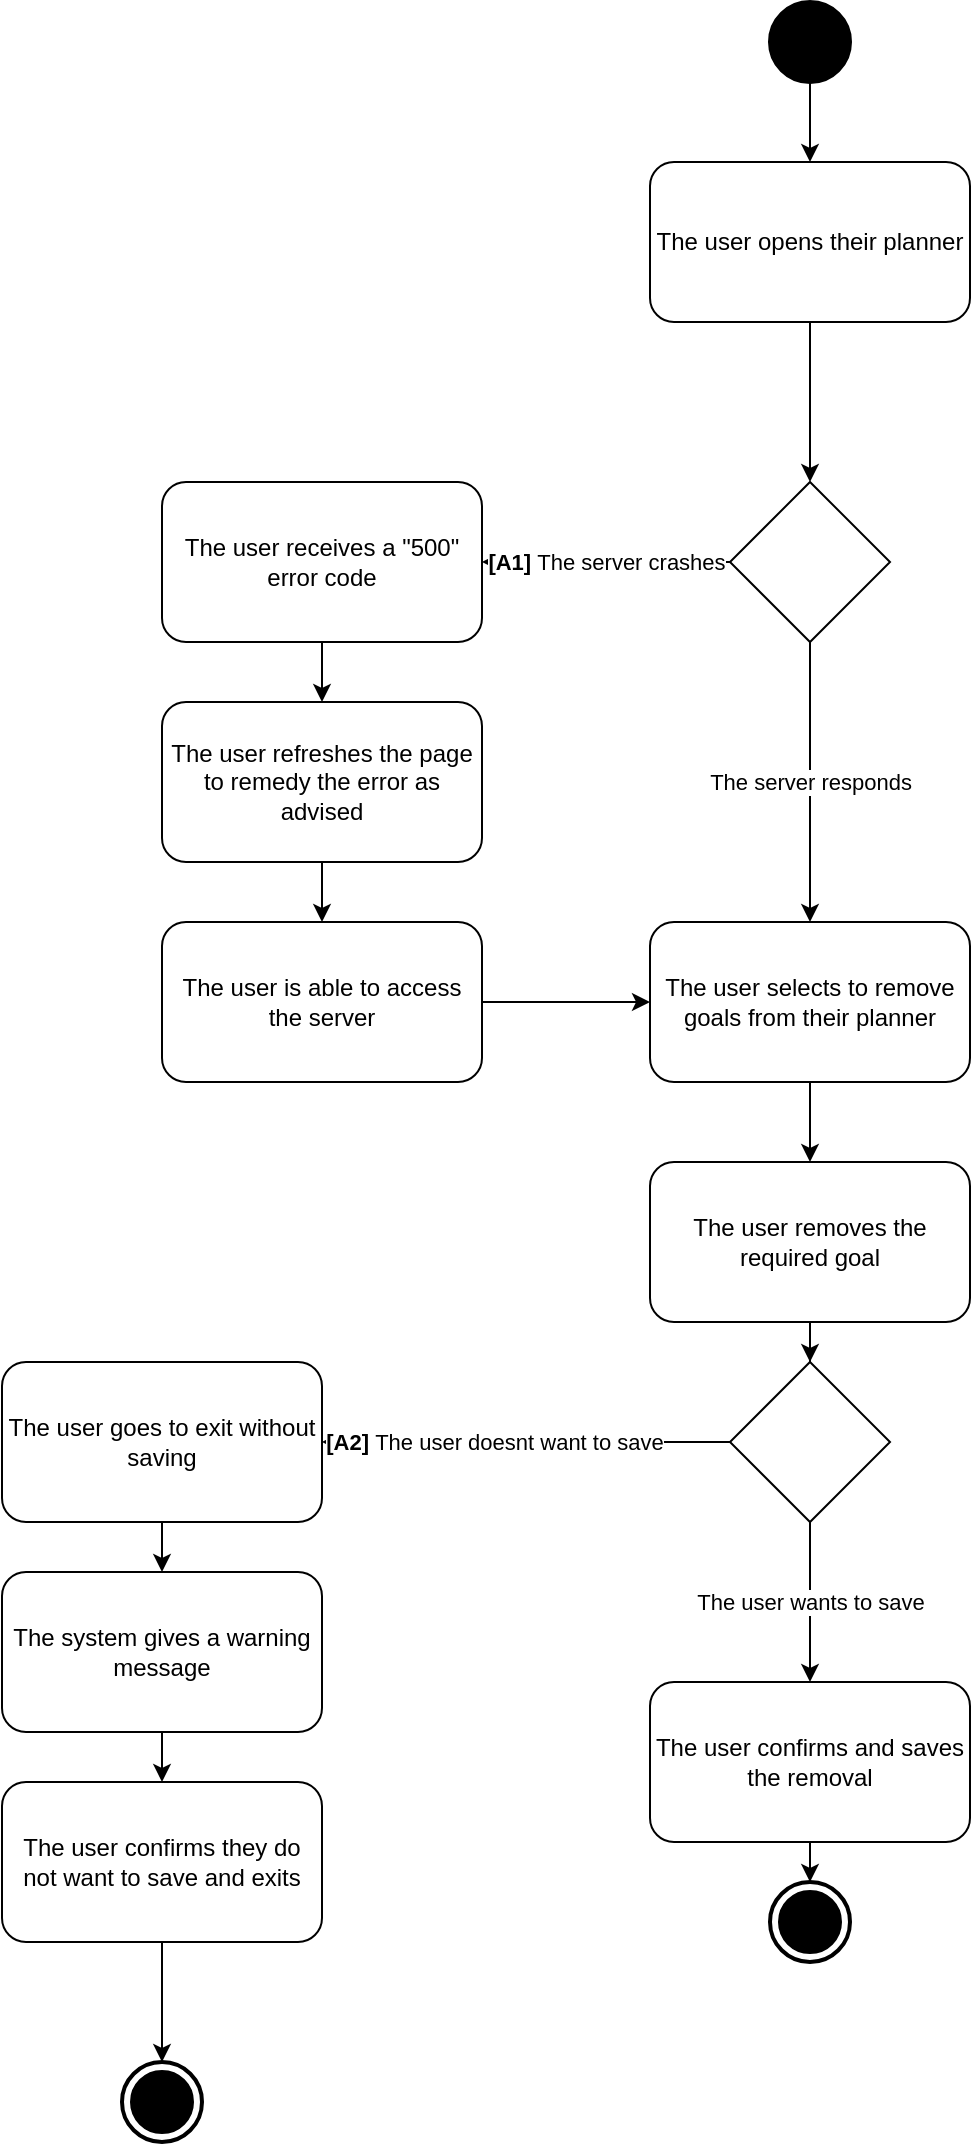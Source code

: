 <mxfile version="14.4.9" type="device"><diagram id="F0Ajgw7-FKN6UHgRrHGh" name="Page-1"><mxGraphModel dx="1422" dy="1874" grid="1" gridSize="10" guides="1" tooltips="1" connect="1" arrows="1" fold="1" page="1" pageScale="1" pageWidth="827" pageHeight="1169" math="0" shadow="0"><root><mxCell id="0"/><mxCell id="1" parent="0"/><mxCell id="IxCxUqveKYeum0EM9UGH-27" style="edgeStyle=orthogonalEdgeStyle;rounded=0;orthogonalLoop=1;jettySize=auto;html=1;entryX=0.5;entryY=0;entryDx=0;entryDy=0;" parent="1" source="IxCxUqveKYeum0EM9UGH-2" target="IxCxUqveKYeum0EM9UGH-5" edge="1"><mxGeometry relative="1" as="geometry"/></mxCell><mxCell id="IxCxUqveKYeum0EM9UGH-2" value="The user goes to exit without saving" style="shape=rect;html=1;rounded=1;whiteSpace=wrap;align=center;" parent="1" vertex="1"><mxGeometry x="10" y="400" width="160" height="80" as="geometry"/></mxCell><mxCell id="IxCxUqveKYeum0EM9UGH-20" style="edgeStyle=orthogonalEdgeStyle;rounded=0;orthogonalLoop=1;jettySize=auto;html=1;entryX=0.5;entryY=0;entryDx=0;entryDy=0;" parent="1" source="IxCxUqveKYeum0EM9UGH-3" target="IxCxUqveKYeum0EM9UGH-4" edge="1"><mxGeometry relative="1" as="geometry"/></mxCell><mxCell id="IxCxUqveKYeum0EM9UGH-3" value="The user receives a &quot;500&quot; error code" style="shape=rect;html=1;rounded=1;whiteSpace=wrap;align=center;" parent="1" vertex="1"><mxGeometry x="90" y="-40" width="160" height="80" as="geometry"/></mxCell><mxCell id="IxCxUqveKYeum0EM9UGH-21" style="edgeStyle=orthogonalEdgeStyle;rounded=0;orthogonalLoop=1;jettySize=auto;html=1;entryX=0.5;entryY=0;entryDx=0;entryDy=0;" parent="1" source="IxCxUqveKYeum0EM9UGH-4" target="IxCxUqveKYeum0EM9UGH-7" edge="1"><mxGeometry relative="1" as="geometry"/></mxCell><mxCell id="IxCxUqveKYeum0EM9UGH-4" value="The user refreshes the page to remedy the error as advised" style="shape=rect;html=1;rounded=1;whiteSpace=wrap;align=center;" parent="1" vertex="1"><mxGeometry x="90" y="70" width="160" height="80" as="geometry"/></mxCell><mxCell id="IxCxUqveKYeum0EM9UGH-28" style="edgeStyle=orthogonalEdgeStyle;rounded=0;orthogonalLoop=1;jettySize=auto;html=1;entryX=0.5;entryY=0;entryDx=0;entryDy=0;" parent="1" source="IxCxUqveKYeum0EM9UGH-5" target="IxCxUqveKYeum0EM9UGH-6" edge="1"><mxGeometry relative="1" as="geometry"/></mxCell><mxCell id="IxCxUqveKYeum0EM9UGH-5" value="The system gives a warning message" style="shape=rect;html=1;rounded=1;whiteSpace=wrap;align=center;" parent="1" vertex="1"><mxGeometry x="10" y="505" width="160" height="80" as="geometry"/></mxCell><mxCell id="IxCxUqveKYeum0EM9UGH-29" style="edgeStyle=orthogonalEdgeStyle;rounded=0;orthogonalLoop=1;jettySize=auto;html=1;entryX=0.5;entryY=0;entryDx=0;entryDy=0;entryPerimeter=0;" parent="1" source="IxCxUqveKYeum0EM9UGH-6" target="IxCxUqveKYeum0EM9UGH-15" edge="1"><mxGeometry relative="1" as="geometry"/></mxCell><mxCell id="IxCxUqveKYeum0EM9UGH-6" value="The user confirms they do not want to save and exits" style="shape=rect;html=1;rounded=1;whiteSpace=wrap;align=center;" parent="1" vertex="1"><mxGeometry x="10" y="610" width="160" height="80" as="geometry"/></mxCell><mxCell id="IxCxUqveKYeum0EM9UGH-22" style="edgeStyle=orthogonalEdgeStyle;rounded=0;orthogonalLoop=1;jettySize=auto;html=1;" parent="1" source="IxCxUqveKYeum0EM9UGH-7" target="IxCxUqveKYeum0EM9UGH-10" edge="1"><mxGeometry relative="1" as="geometry"/></mxCell><mxCell id="IxCxUqveKYeum0EM9UGH-7" value="The user is able to access the server" style="shape=rect;html=1;rounded=1;whiteSpace=wrap;align=center;" parent="1" vertex="1"><mxGeometry x="90" y="180" width="160" height="80" as="geometry"/></mxCell><mxCell id="IxCxUqveKYeum0EM9UGH-30" style="edgeStyle=orthogonalEdgeStyle;rounded=0;orthogonalLoop=1;jettySize=auto;html=1;entryX=0.5;entryY=0;entryDx=0;entryDy=0;entryPerimeter=0;" parent="1" source="IxCxUqveKYeum0EM9UGH-8" target="IxCxUqveKYeum0EM9UGH-14" edge="1"><mxGeometry relative="1" as="geometry"/></mxCell><mxCell id="IxCxUqveKYeum0EM9UGH-8" value="The user confirms and saves the removal" style="shape=rect;html=1;rounded=1;whiteSpace=wrap;align=center;" parent="1" vertex="1"><mxGeometry x="334" y="560" width="160" height="80" as="geometry"/></mxCell><mxCell id="IxCxUqveKYeum0EM9UGH-24" style="edgeStyle=orthogonalEdgeStyle;rounded=0;orthogonalLoop=1;jettySize=auto;html=1;" parent="1" source="IxCxUqveKYeum0EM9UGH-9" target="IxCxUqveKYeum0EM9UGH-12" edge="1"><mxGeometry relative="1" as="geometry"/></mxCell><mxCell id="IxCxUqveKYeum0EM9UGH-9" value="The user removes the required goal" style="shape=rect;html=1;rounded=1;whiteSpace=wrap;align=center;" parent="1" vertex="1"><mxGeometry x="334" y="300" width="160" height="80" as="geometry"/></mxCell><mxCell id="IxCxUqveKYeum0EM9UGH-23" style="edgeStyle=orthogonalEdgeStyle;rounded=0;orthogonalLoop=1;jettySize=auto;html=1;entryX=0.5;entryY=0;entryDx=0;entryDy=0;" parent="1" source="IxCxUqveKYeum0EM9UGH-10" target="IxCxUqveKYeum0EM9UGH-9" edge="1"><mxGeometry relative="1" as="geometry"/></mxCell><mxCell id="IxCxUqveKYeum0EM9UGH-10" value="The user selects to remove goals from their planner" style="shape=rect;html=1;rounded=1;whiteSpace=wrap;align=center;" parent="1" vertex="1"><mxGeometry x="334" y="180" width="160" height="80" as="geometry"/></mxCell><mxCell id="IxCxUqveKYeum0EM9UGH-18" style="edgeStyle=orthogonalEdgeStyle;rounded=0;orthogonalLoop=1;jettySize=auto;html=1;entryX=0.5;entryY=0;entryDx=0;entryDy=0;" parent="1" source="IxCxUqveKYeum0EM9UGH-11" target="IxCxUqveKYeum0EM9UGH-13" edge="1"><mxGeometry relative="1" as="geometry"/></mxCell><mxCell id="IxCxUqveKYeum0EM9UGH-11" value="The user opens their planner" style="shape=rect;html=1;rounded=1;whiteSpace=wrap;align=center;" parent="1" vertex="1"><mxGeometry x="334" y="-200" width="160" height="80" as="geometry"/></mxCell><mxCell id="IxCxUqveKYeum0EM9UGH-25" style="edgeStyle=orthogonalEdgeStyle;rounded=0;orthogonalLoop=1;jettySize=auto;html=1;entryX=1;entryY=0.5;entryDx=0;entryDy=0;" parent="1" source="IxCxUqveKYeum0EM9UGH-12" target="IxCxUqveKYeum0EM9UGH-2" edge="1"><mxGeometry relative="1" as="geometry"/></mxCell><mxCell id="IxCxUqveKYeum0EM9UGH-32" value="&lt;b&gt;[A2] &lt;/b&gt;The user doesnt want to save" style="edgeLabel;html=1;align=center;verticalAlign=middle;resizable=0;points=[];" parent="IxCxUqveKYeum0EM9UGH-25" vertex="1" connectable="0"><mxGeometry x="0.161" relative="1" as="geometry"><mxPoint as="offset"/></mxGeometry></mxCell><mxCell id="IxCxUqveKYeum0EM9UGH-26" value="The user wants to save" style="edgeStyle=orthogonalEdgeStyle;rounded=0;orthogonalLoop=1;jettySize=auto;html=1;entryX=0.5;entryY=0;entryDx=0;entryDy=0;" parent="1" source="IxCxUqveKYeum0EM9UGH-12" target="IxCxUqveKYeum0EM9UGH-8" edge="1"><mxGeometry relative="1" as="geometry"/></mxCell><mxCell id="IxCxUqveKYeum0EM9UGH-12" value="" style="rhombus;whiteSpace=wrap;html=1;" parent="1" vertex="1"><mxGeometry x="374" y="400" width="80" height="80" as="geometry"/></mxCell><mxCell id="IxCxUqveKYeum0EM9UGH-19" value="[A1]&lt;span style=&quot;font-weight: normal&quot;&gt;&amp;nbsp;The server crashes&lt;/span&gt;" style="edgeStyle=orthogonalEdgeStyle;rounded=0;orthogonalLoop=1;jettySize=auto;html=1;entryX=1;entryY=0.5;entryDx=0;entryDy=0;fontStyle=1" parent="1" source="IxCxUqveKYeum0EM9UGH-13" target="IxCxUqveKYeum0EM9UGH-3" edge="1"><mxGeometry relative="1" as="geometry"/></mxCell><mxCell id="IxCxUqveKYeum0EM9UGH-31" value="The server responds" style="edgeStyle=orthogonalEdgeStyle;rounded=0;orthogonalLoop=1;jettySize=auto;html=1;entryX=0.5;entryY=0;entryDx=0;entryDy=0;" parent="1" source="IxCxUqveKYeum0EM9UGH-13" target="IxCxUqveKYeum0EM9UGH-10" edge="1"><mxGeometry relative="1" as="geometry"><mxPoint x="414" y="120" as="targetPoint"/></mxGeometry></mxCell><mxCell id="IxCxUqveKYeum0EM9UGH-13" value="" style="rhombus;whiteSpace=wrap;html=1;" parent="1" vertex="1"><mxGeometry x="374" y="-40" width="80" height="80" as="geometry"/></mxCell><mxCell id="IxCxUqveKYeum0EM9UGH-14" value="" style="html=1;shape=mxgraph.sysml.actFinal;strokeWidth=2;verticalLabelPosition=bottom;verticalAlignment=top;" parent="1" vertex="1"><mxGeometry x="394" y="660" width="40" height="40" as="geometry"/></mxCell><mxCell id="IxCxUqveKYeum0EM9UGH-15" value="" style="html=1;shape=mxgraph.sysml.actFinal;strokeWidth=2;verticalLabelPosition=bottom;verticalAlignment=top;" parent="1" vertex="1"><mxGeometry x="70" y="750" width="40" height="40" as="geometry"/></mxCell><mxCell id="IxCxUqveKYeum0EM9UGH-17" style="edgeStyle=orthogonalEdgeStyle;rounded=0;orthogonalLoop=1;jettySize=auto;html=1;entryX=0.5;entryY=0;entryDx=0;entryDy=0;" parent="1" source="IxCxUqveKYeum0EM9UGH-16" target="IxCxUqveKYeum0EM9UGH-11" edge="1"><mxGeometry relative="1" as="geometry"/></mxCell><mxCell id="IxCxUqveKYeum0EM9UGH-16" value="" style="shape=ellipse;html=1;fillColor=#000000;strokeWidth=2;verticalLabelPosition=bottom;verticalAlignment=top;perimeter=ellipsePerimeter;" parent="1" vertex="1"><mxGeometry x="394" y="-280" width="40" height="40" as="geometry"/></mxCell></root></mxGraphModel></diagram></mxfile>